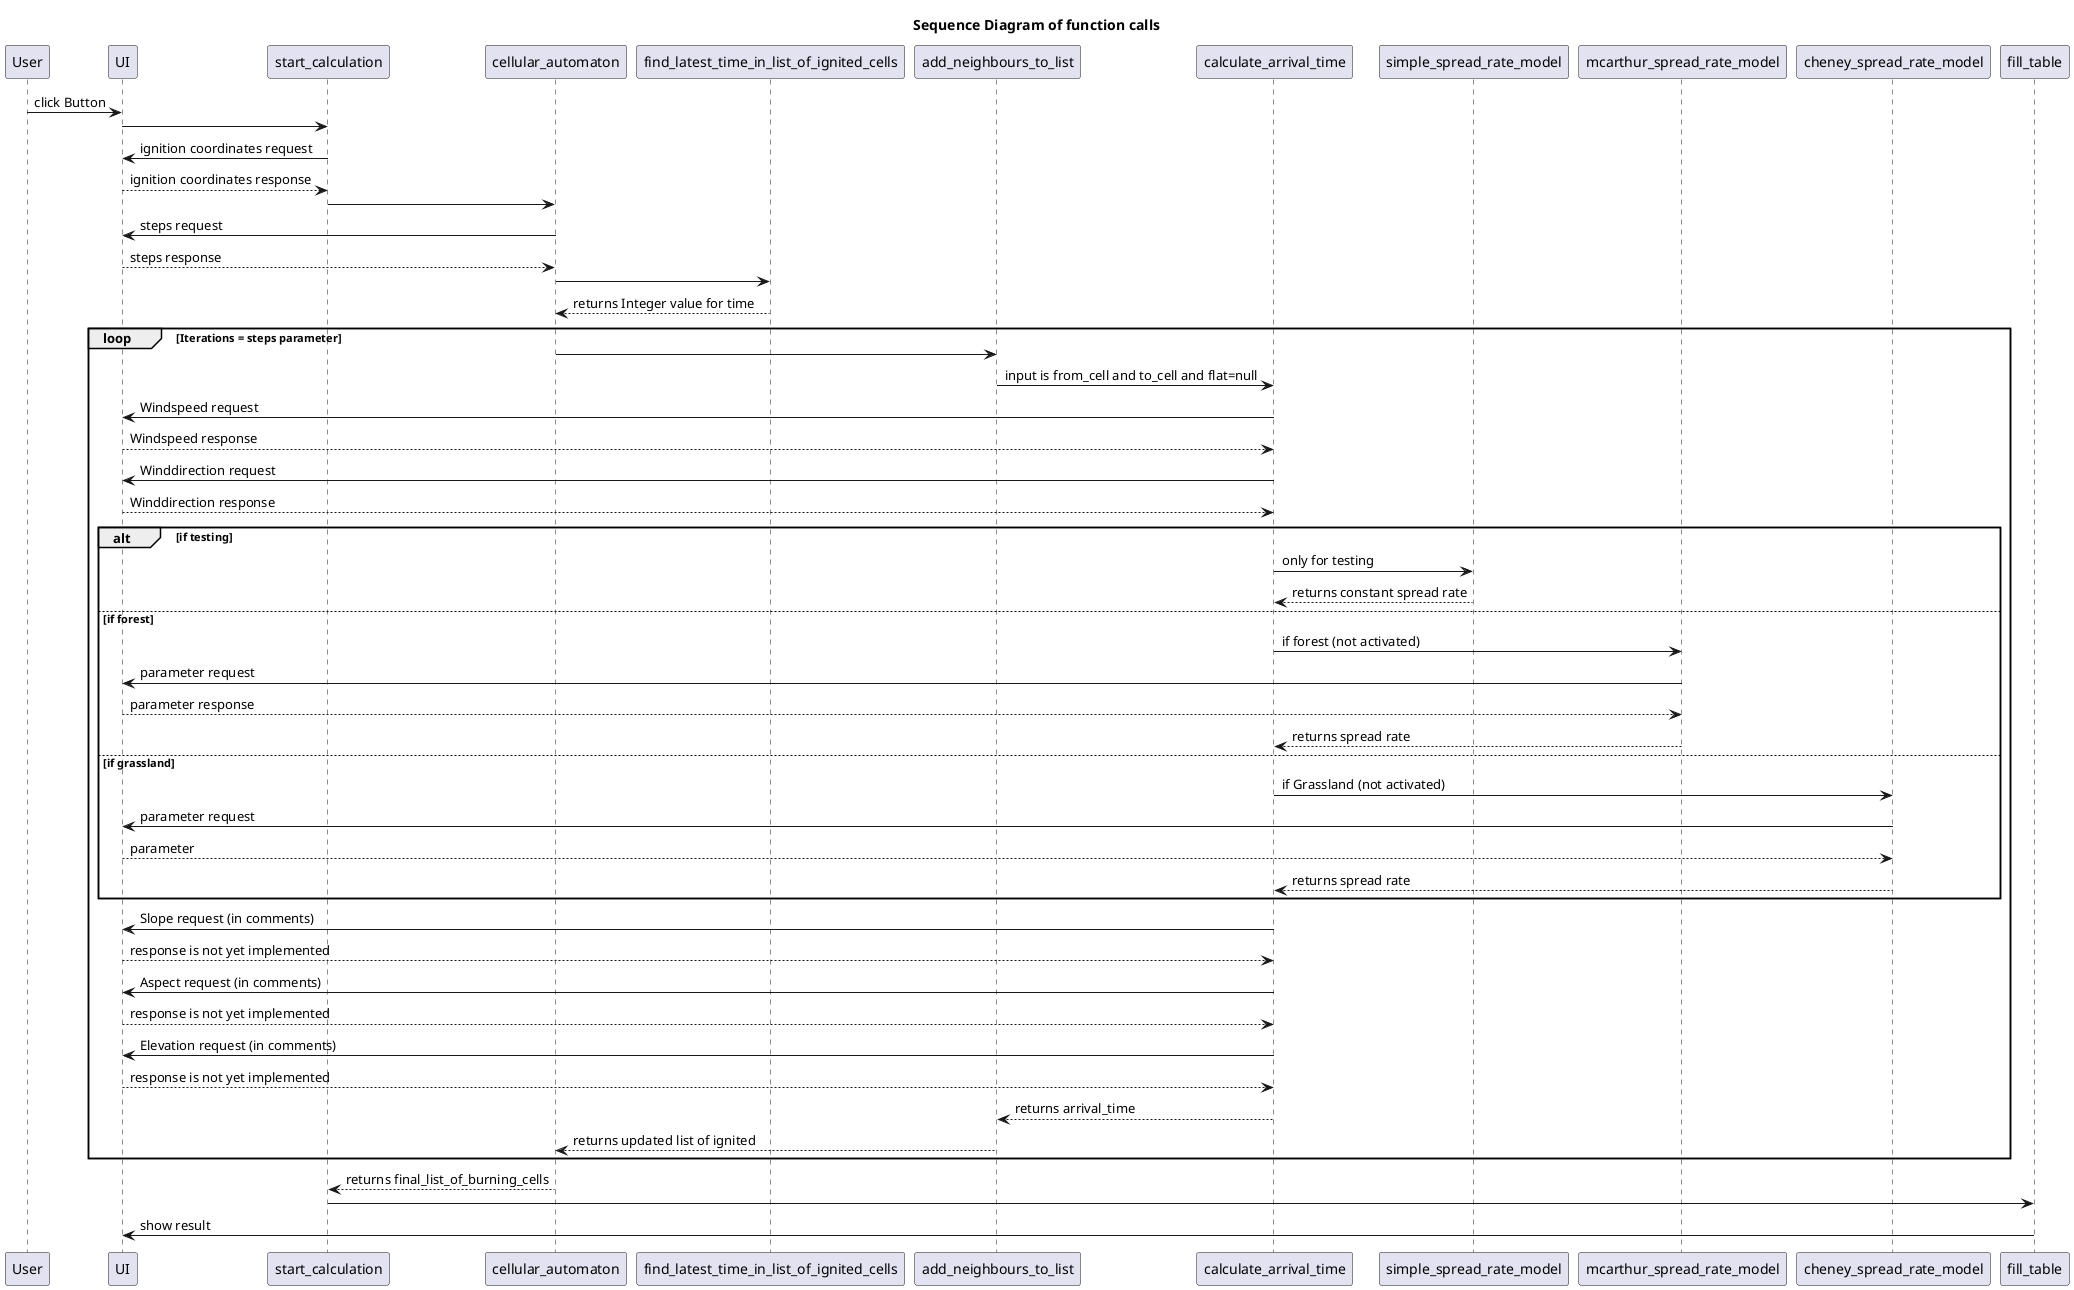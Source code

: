 @startuml
'skinparam backgroundColor #EEEBDC

/'
use for testing plantUML:
https://www.plantuml.com/plantuml/uml
'/
Title Sequence Diagram of function calls

User -> UI: click Button
UI -> start_calculation
start_calculation -> UI: ignition coordinates request
start_calculation <-- UI: ignition coordinates response
start_calculation -> cellular_automaton

cellular_automaton -> UI: steps request
cellular_automaton <-- UI: steps response
cellular_automaton -> find_latest_time_in_list_of_ignited_cells
cellular_automaton <-- find_latest_time_in_list_of_ignited_cells: returns Integer value for time

loop Iterations = steps parameter

cellular_automaton -> add_neighbours_to_list

add_neighbours_to_list -> calculate_arrival_time: input is from_cell and to_cell and flat=null 


calculate_arrival_time -> UI: Windspeed request
calculate_arrival_time <-- UI: Windspeed response
calculate_arrival_time -> UI: Winddirection request
calculate_arrival_time <-- UI: Winddirection response
alt if testing
calculate_arrival_time -> simple_spread_rate_model: only for testing
calculate_arrival_time <-- simple_spread_rate_model: returns constant spread rate
else if forest
calculate_arrival_time -> mcarthur_spread_rate_model: if forest (not activated)
mcarthur_spread_rate_model -> UI: parameter request
mcarthur_spread_rate_model <-- UI: parameter response
calculate_arrival_time <-- mcarthur_spread_rate_model: returns spread rate
else if grassland
calculate_arrival_time -> cheney_spread_rate_model: if Grassland (not activated)
cheney_spread_rate_model -> UI: parameter request
cheney_spread_rate_model <-- UI: parameter
calculate_arrival_time <-- cheney_spread_rate_model: returns spread rate
end
calculate_arrival_time -> UI: Slope request (in comments)
calculate_arrival_time <-- UI: response is not yet implemented
calculate_arrival_time -> UI: Aspect request (in comments)
calculate_arrival_time <-- UI: response is not yet implemented
calculate_arrival_time -> UI: Elevation request (in comments)
calculate_arrival_time <-- UI: response is not yet implemented


add_neighbours_to_list <-- calculate_arrival_time: returns arrival_time


cellular_automaton <-- add_neighbours_to_list: returns updated list of ignited 
end



start_calculation <-- cellular_automaton: returns final_list_of_burning_cells


start_calculation -> fill_table
fill_table -> UI: show result
@enduml